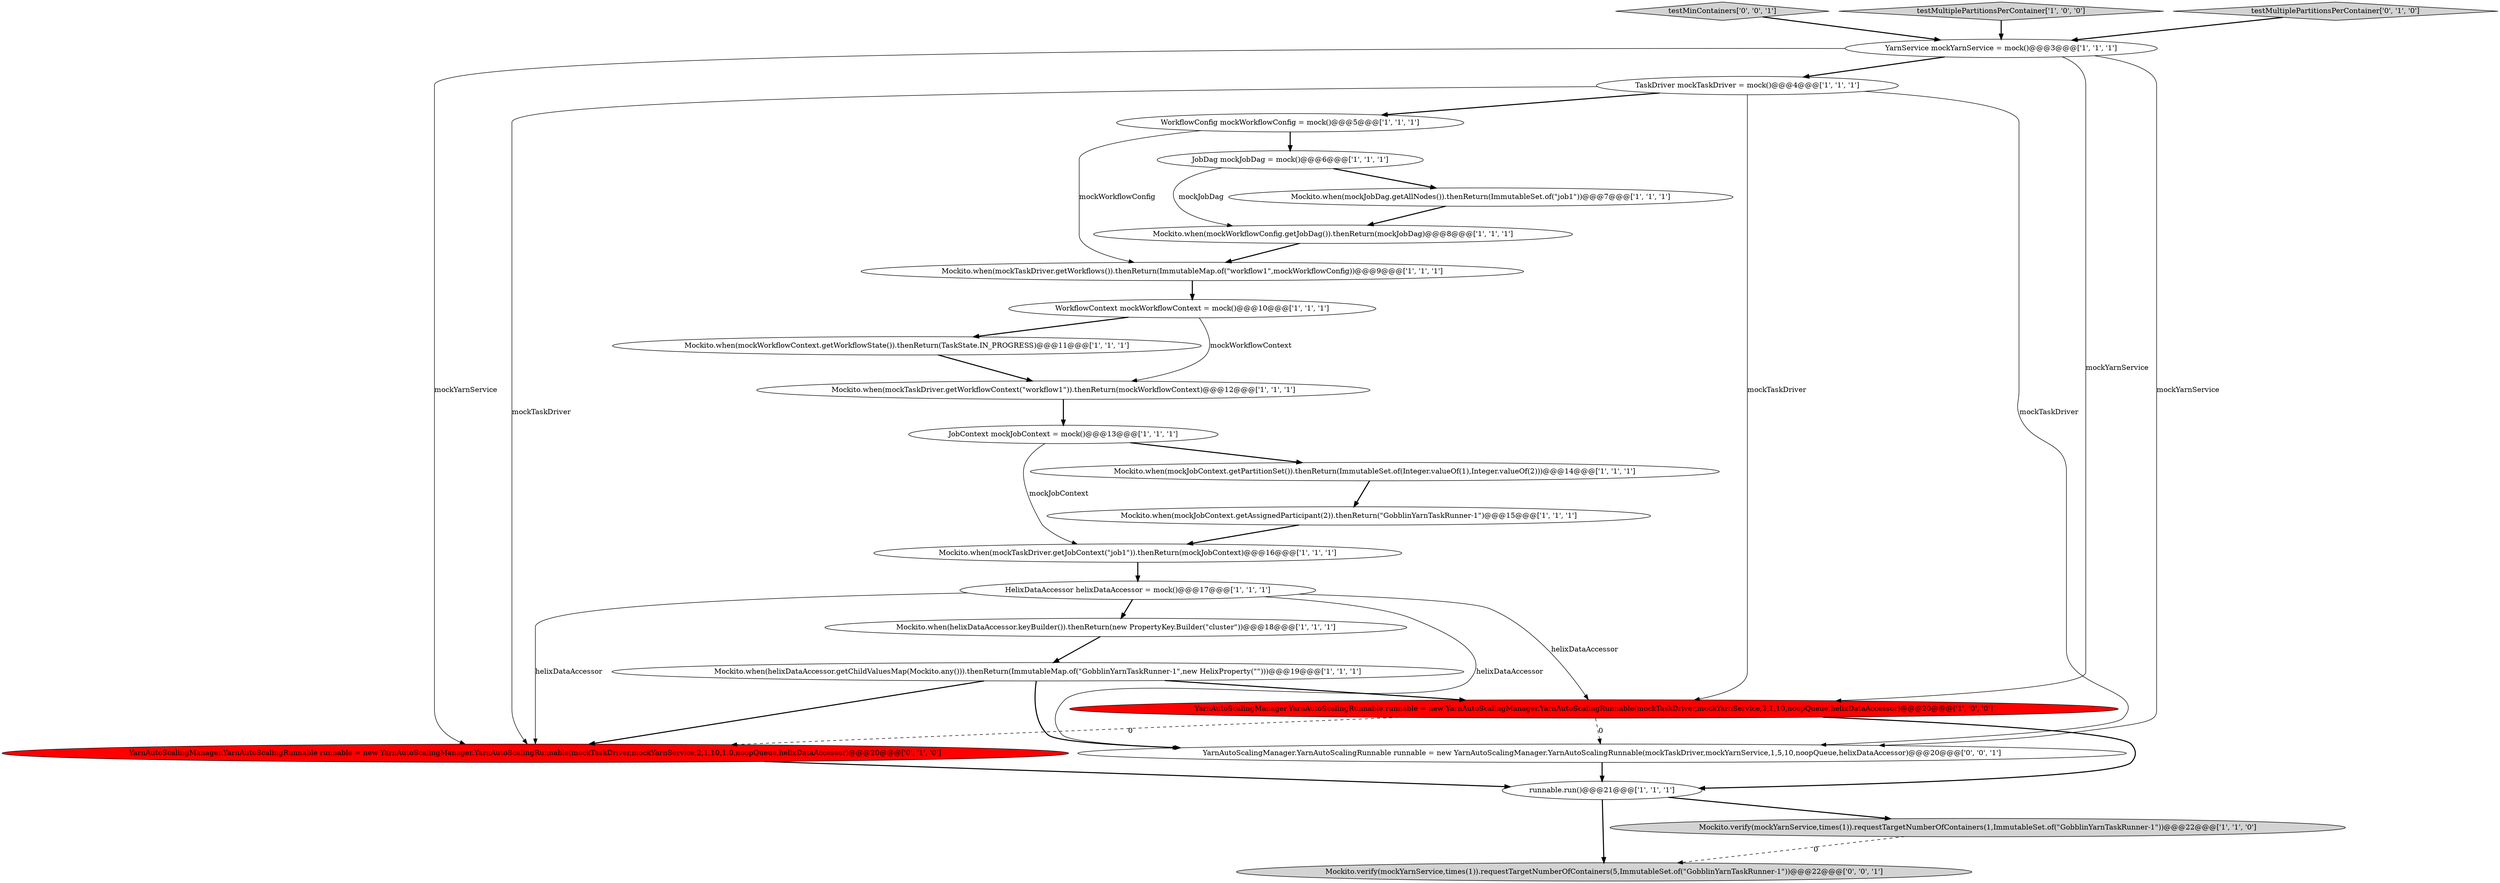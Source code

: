 digraph {
22 [style = filled, label = "YarnAutoScalingManager.YarnAutoScalingRunnable runnable = new YarnAutoScalingManager.YarnAutoScalingRunnable(mockTaskDriver,mockYarnService,2,1,10,1.0,noopQueue,helixDataAccessor)@@@20@@@['0', '1', '0']", fillcolor = red, shape = ellipse image = "AAA1AAABBB2BBB"];
4 [style = filled, label = "YarnService mockYarnService = mock()@@@3@@@['1', '1', '1']", fillcolor = white, shape = ellipse image = "AAA0AAABBB1BBB"];
24 [style = filled, label = "testMinContainers['0', '0', '1']", fillcolor = lightgray, shape = diamond image = "AAA0AAABBB3BBB"];
6 [style = filled, label = "Mockito.when(mockTaskDriver.getJobContext(\"job1\")).thenReturn(mockJobContext)@@@16@@@['1', '1', '1']", fillcolor = white, shape = ellipse image = "AAA0AAABBB1BBB"];
17 [style = filled, label = "Mockito.when(mockTaskDriver.getWorkflowContext(\"workflow1\")).thenReturn(mockWorkflowContext)@@@12@@@['1', '1', '1']", fillcolor = white, shape = ellipse image = "AAA0AAABBB1BBB"];
7 [style = filled, label = "Mockito.when(mockJobDag.getAllNodes()).thenReturn(ImmutableSet.of(\"job1\"))@@@7@@@['1', '1', '1']", fillcolor = white, shape = ellipse image = "AAA0AAABBB1BBB"];
25 [style = filled, label = "YarnAutoScalingManager.YarnAutoScalingRunnable runnable = new YarnAutoScalingManager.YarnAutoScalingRunnable(mockTaskDriver,mockYarnService,1,5,10,noopQueue,helixDataAccessor)@@@20@@@['0', '0', '1']", fillcolor = white, shape = ellipse image = "AAA0AAABBB3BBB"];
13 [style = filled, label = "TaskDriver mockTaskDriver = mock()@@@4@@@['1', '1', '1']", fillcolor = white, shape = ellipse image = "AAA0AAABBB1BBB"];
9 [style = filled, label = "JobContext mockJobContext = mock()@@@13@@@['1', '1', '1']", fillcolor = white, shape = ellipse image = "AAA0AAABBB1BBB"];
16 [style = filled, label = "testMultiplePartitionsPerContainer['1', '0', '0']", fillcolor = lightgray, shape = diamond image = "AAA0AAABBB1BBB"];
15 [style = filled, label = "Mockito.when(mockJobContext.getPartitionSet()).thenReturn(ImmutableSet.of(Integer.valueOf(1),Integer.valueOf(2)))@@@14@@@['1', '1', '1']", fillcolor = white, shape = ellipse image = "AAA0AAABBB1BBB"];
3 [style = filled, label = "Mockito.when(helixDataAccessor.getChildValuesMap(Mockito.any())).thenReturn(ImmutableMap.of(\"GobblinYarnTaskRunner-1\",new HelixProperty(\"\")))@@@19@@@['1', '1', '1']", fillcolor = white, shape = ellipse image = "AAA0AAABBB1BBB"];
0 [style = filled, label = "Mockito.when(mockJobContext.getAssignedParticipant(2)).thenReturn(\"GobblinYarnTaskRunner-1\")@@@15@@@['1', '1', '1']", fillcolor = white, shape = ellipse image = "AAA0AAABBB1BBB"];
21 [style = filled, label = "testMultiplePartitionsPerContainer['0', '1', '0']", fillcolor = lightgray, shape = diamond image = "AAA0AAABBB2BBB"];
8 [style = filled, label = "Mockito.when(mockWorkflowContext.getWorkflowState()).thenReturn(TaskState.IN_PROGRESS)@@@11@@@['1', '1', '1']", fillcolor = white, shape = ellipse image = "AAA0AAABBB1BBB"];
1 [style = filled, label = "HelixDataAccessor helixDataAccessor = mock()@@@17@@@['1', '1', '1']", fillcolor = white, shape = ellipse image = "AAA0AAABBB1BBB"];
10 [style = filled, label = "runnable.run()@@@21@@@['1', '1', '1']", fillcolor = white, shape = ellipse image = "AAA0AAABBB1BBB"];
23 [style = filled, label = "Mockito.verify(mockYarnService,times(1)).requestTargetNumberOfContainers(5,ImmutableSet.of(\"GobblinYarnTaskRunner-1\"))@@@22@@@['0', '0', '1']", fillcolor = lightgray, shape = ellipse image = "AAA0AAABBB3BBB"];
14 [style = filled, label = "WorkflowContext mockWorkflowContext = mock()@@@10@@@['1', '1', '1']", fillcolor = white, shape = ellipse image = "AAA0AAABBB1BBB"];
11 [style = filled, label = "WorkflowConfig mockWorkflowConfig = mock()@@@5@@@['1', '1', '1']", fillcolor = white, shape = ellipse image = "AAA0AAABBB1BBB"];
2 [style = filled, label = "Mockito.when(mockTaskDriver.getWorkflows()).thenReturn(ImmutableMap.of(\"workflow1\",mockWorkflowConfig))@@@9@@@['1', '1', '1']", fillcolor = white, shape = ellipse image = "AAA0AAABBB1BBB"];
20 [style = filled, label = "Mockito.when(helixDataAccessor.keyBuilder()).thenReturn(new PropertyKey.Builder(\"cluster\"))@@@18@@@['1', '1', '1']", fillcolor = white, shape = ellipse image = "AAA0AAABBB1BBB"];
19 [style = filled, label = "YarnAutoScalingManager.YarnAutoScalingRunnable runnable = new YarnAutoScalingManager.YarnAutoScalingRunnable(mockTaskDriver,mockYarnService,2,1,10,noopQueue,helixDataAccessor)@@@20@@@['1', '0', '0']", fillcolor = red, shape = ellipse image = "AAA1AAABBB1BBB"];
5 [style = filled, label = "Mockito.when(mockWorkflowConfig.getJobDag()).thenReturn(mockJobDag)@@@8@@@['1', '1', '1']", fillcolor = white, shape = ellipse image = "AAA0AAABBB1BBB"];
18 [style = filled, label = "Mockito.verify(mockYarnService,times(1)).requestTargetNumberOfContainers(1,ImmutableSet.of(\"GobblinYarnTaskRunner-1\"))@@@22@@@['1', '1', '0']", fillcolor = lightgray, shape = ellipse image = "AAA0AAABBB1BBB"];
12 [style = filled, label = "JobDag mockJobDag = mock()@@@6@@@['1', '1', '1']", fillcolor = white, shape = ellipse image = "AAA0AAABBB1BBB"];
10->18 [style = bold, label=""];
9->6 [style = solid, label="mockJobContext"];
0->6 [style = bold, label=""];
3->25 [style = bold, label=""];
1->25 [style = solid, label="helixDataAccessor"];
17->9 [style = bold, label=""];
4->13 [style = bold, label=""];
12->5 [style = solid, label="mockJobDag"];
1->20 [style = bold, label=""];
19->10 [style = bold, label=""];
13->22 [style = solid, label="mockTaskDriver"];
11->12 [style = bold, label=""];
20->3 [style = bold, label=""];
4->19 [style = solid, label="mockYarnService"];
3->22 [style = bold, label=""];
13->11 [style = bold, label=""];
12->7 [style = bold, label=""];
8->17 [style = bold, label=""];
1->19 [style = solid, label="helixDataAccessor"];
6->1 [style = bold, label=""];
13->25 [style = solid, label="mockTaskDriver"];
5->2 [style = bold, label=""];
7->5 [style = bold, label=""];
24->4 [style = bold, label=""];
11->2 [style = solid, label="mockWorkflowConfig"];
4->22 [style = solid, label="mockYarnService"];
3->19 [style = bold, label=""];
4->25 [style = solid, label="mockYarnService"];
10->23 [style = bold, label=""];
9->15 [style = bold, label=""];
18->23 [style = dashed, label="0"];
15->0 [style = bold, label=""];
2->14 [style = bold, label=""];
1->22 [style = solid, label="helixDataAccessor"];
22->10 [style = bold, label=""];
14->17 [style = solid, label="mockWorkflowContext"];
25->10 [style = bold, label=""];
14->8 [style = bold, label=""];
19->25 [style = dashed, label="0"];
16->4 [style = bold, label=""];
13->19 [style = solid, label="mockTaskDriver"];
19->22 [style = dashed, label="0"];
21->4 [style = bold, label=""];
}
